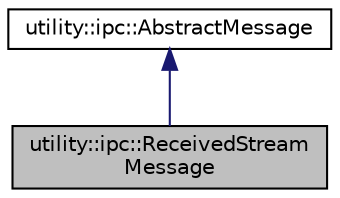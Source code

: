 digraph "utility::ipc::ReceivedStreamMessage"
{
 // LATEX_PDF_SIZE
  edge [fontname="Helvetica",fontsize="10",labelfontname="Helvetica",labelfontsize="10"];
  node [fontname="Helvetica",fontsize="10",shape=record];
  Node1 [label="utility::ipc::ReceivedStream\lMessage",height=0.2,width=0.4,color="black", fillcolor="grey75", style="filled", fontcolor="black",tooltip="A message class that is used to receive messages from stream IPC channel."];
  Node2 -> Node1 [dir="back",color="midnightblue",fontsize="10",style="solid",fontname="Helvetica"];
  Node2 [label="utility::ipc::AbstractMessage",height=0.2,width=0.4,color="black", fillcolor="white", style="filled",URL="$classutility_1_1ipc_1_1AbstractMessage.html",tooltip=" "];
}
